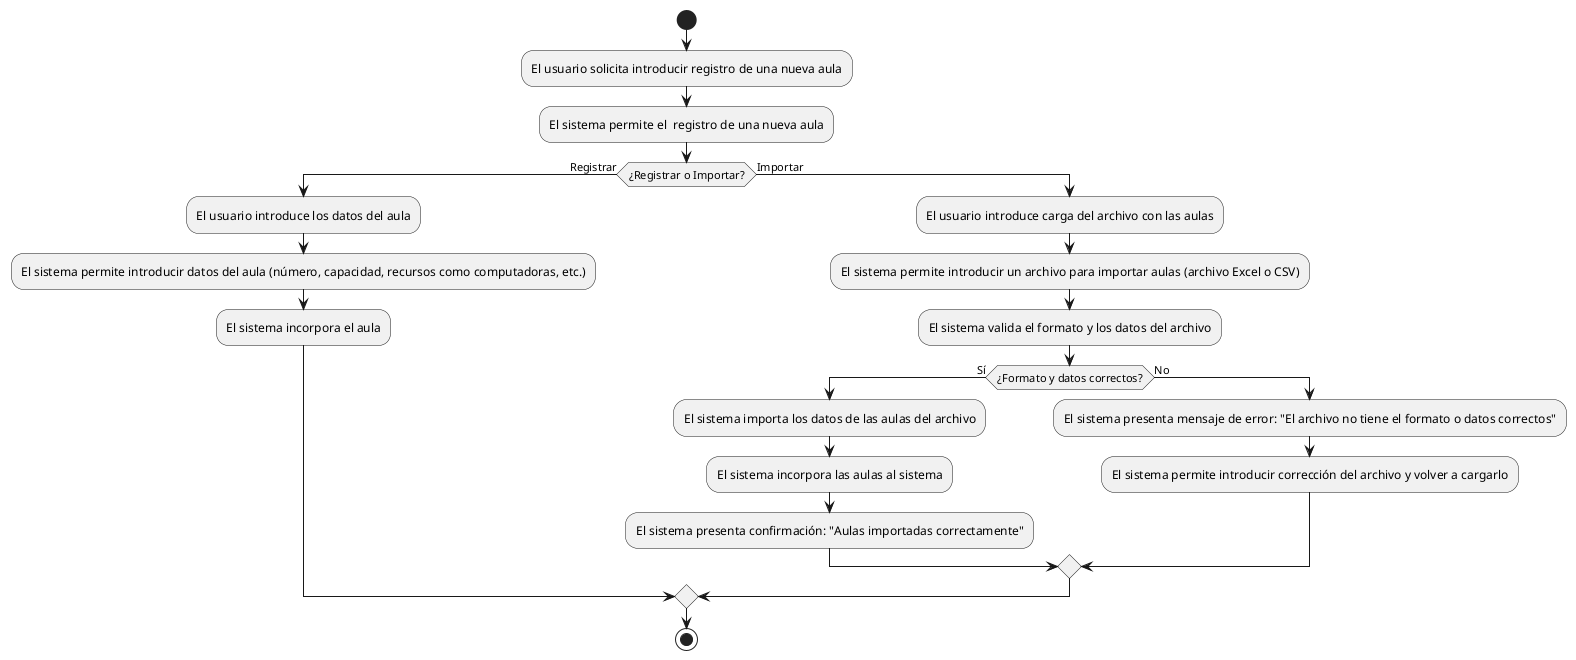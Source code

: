 @startuml
start
:El usuario solicita introducir registro de una nueva aula;
:El sistema permite el  registro de una nueva aula;
if (¿Registrar o Importar?) then (Registrar)
  :El usuario introduce los datos del aula;
  :El sistema permite introducir datos del aula (número, capacidad, recursos como computadoras, etc.);
  :El sistema incorpora el aula;
else (Importar)
  :El usuario introduce carga del archivo con las aulas;
  :El sistema permite introducir un archivo para importar aulas (archivo Excel o CSV);
  :El sistema valida el formato y los datos del archivo;
  if (¿Formato y datos correctos?) then (Sí)
    :El sistema importa los datos de las aulas del archivo;
    :El sistema incorpora las aulas al sistema;
    :El sistema presenta confirmación: "Aulas importadas correctamente";
  else (No)
    :El sistema presenta mensaje de error: "El archivo no tiene el formato o datos correctos";
    :El sistema permite introducir corrección del archivo y volver a cargarlo;
  endif
endif
stop
@enduml
